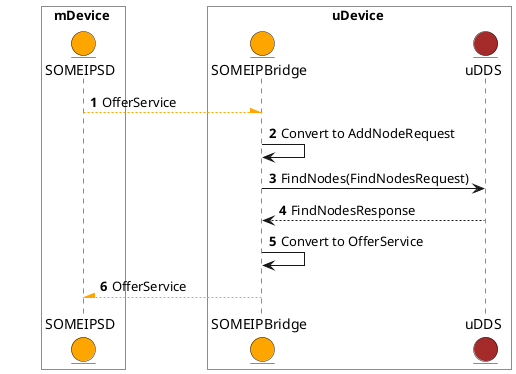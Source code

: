 /'
 Copyright (c) 2023 General Motors GTO LLC.

 Licensed to the Apache Software Foundation (ASF) under one
 or more contributor license agreements.  See the NOTICE file
 distributed with this work for additional information
 regarding copyright ownership.  The ASF licenses this file
 to you under the Apache License, Version 2.0 (the
 "License"); you may not use this file except in compliance
 with the License.  You may obtain a copy of the License at

  http://www.apache.org/licenses/LICENSE-2.0

 Unless required by applicable law or agreed to in writing,
 software distributed under the License is distributed on an
 "AS IS" BASIS, WITHOUT WARRANTIES OR CONDITIONS OF ANY
 KIND, either express or implied.  See the License for the
 specific language governing permissions and limitations
 under the License.
'/
@startuml me_disvover_ue
autonumber
skinparam BoxPadding 40

box mDevice #white
	entity SOMEIPSD as DS #orange
end box

box uDevice #white 
	entity SOMEIPBridge as Bridge #orange
	entity uDDS #brown
end box

DS -[#orange]-\ Bridge: OfferService
Bridge ->Bridge: Convert to AddNodeRequest
Bridge ->uDDS: FindNodes(FindNodesRequest)
uDDS -->Bridge: FindNodesResponse
Bridge -> Bridge: Convert to OfferService
Bridge -[#orange]-\ DS: OfferService
@enduml
